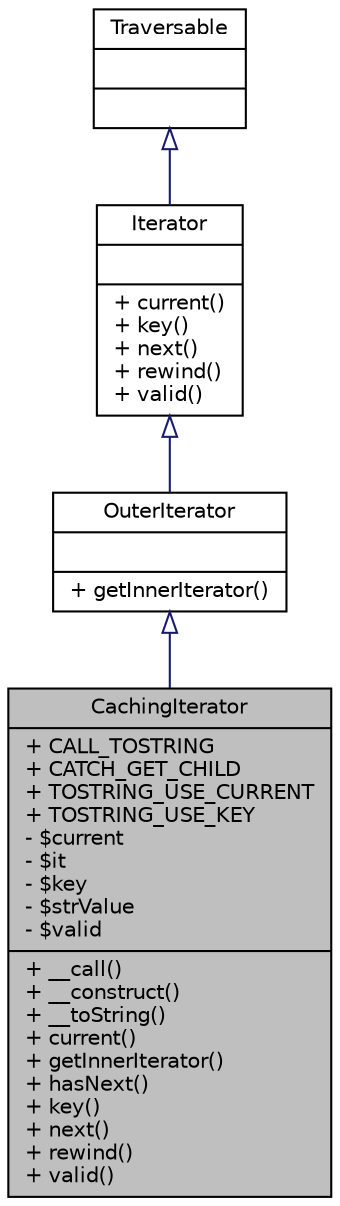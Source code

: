 digraph "CachingIterator"
{
  edge [fontname="Helvetica",fontsize="10",labelfontname="Helvetica",labelfontsize="10"];
  node [fontname="Helvetica",fontsize="10",shape=record];
  Node1 [label="{CachingIterator\n|+ CALL_TOSTRING\l+ CATCH_GET_CHILD\l+ TOSTRING_USE_CURRENT\l+ TOSTRING_USE_KEY\l- $current\l- $it\l- $key\l- $strValue\l- $valid\l|+ __call()\l+ __construct()\l+ __toString()\l+ current()\l+ getInnerIterator()\l+ hasNext()\l+ key()\l+ next()\l+ rewind()\l+ valid()\l}",height=0.2,width=0.4,color="black", fillcolor="grey75", style="filled" fontcolor="black"];
  Node2 -> Node1 [dir="back",color="midnightblue",fontsize="10",style="solid",arrowtail="onormal",fontname="Helvetica"];
  Node2 [label="{OuterIterator\n||+ getInnerIterator()\l}",height=0.2,width=0.4,color="black", fillcolor="white", style="filled",URL="$interfaceOuterIterator.html",tooltip="Interface to access the current inner iteraor of iterator wrappers. "];
  Node3 -> Node2 [dir="back",color="midnightblue",fontsize="10",style="solid",arrowtail="onormal",fontname="Helvetica"];
  Node3 [label="{Iterator\n||+ current()\l+ key()\l+ next()\l+ rewind()\l+ valid()\l}",height=0.2,width=0.4,color="black", fillcolor="white", style="filled",URL="$interfaceIterator.html",tooltip="Basic iterator. "];
  Node4 -> Node3 [dir="back",color="midnightblue",fontsize="10",style="solid",arrowtail="onormal",fontname="Helvetica"];
  Node4 [label="{Traversable\n||}",height=0.2,width=0.4,color="black", fillcolor="white", style="filled",URL="$interfaceTraversable.html",tooltip="Interface to detect a class is traversable using foreach. "];
}
